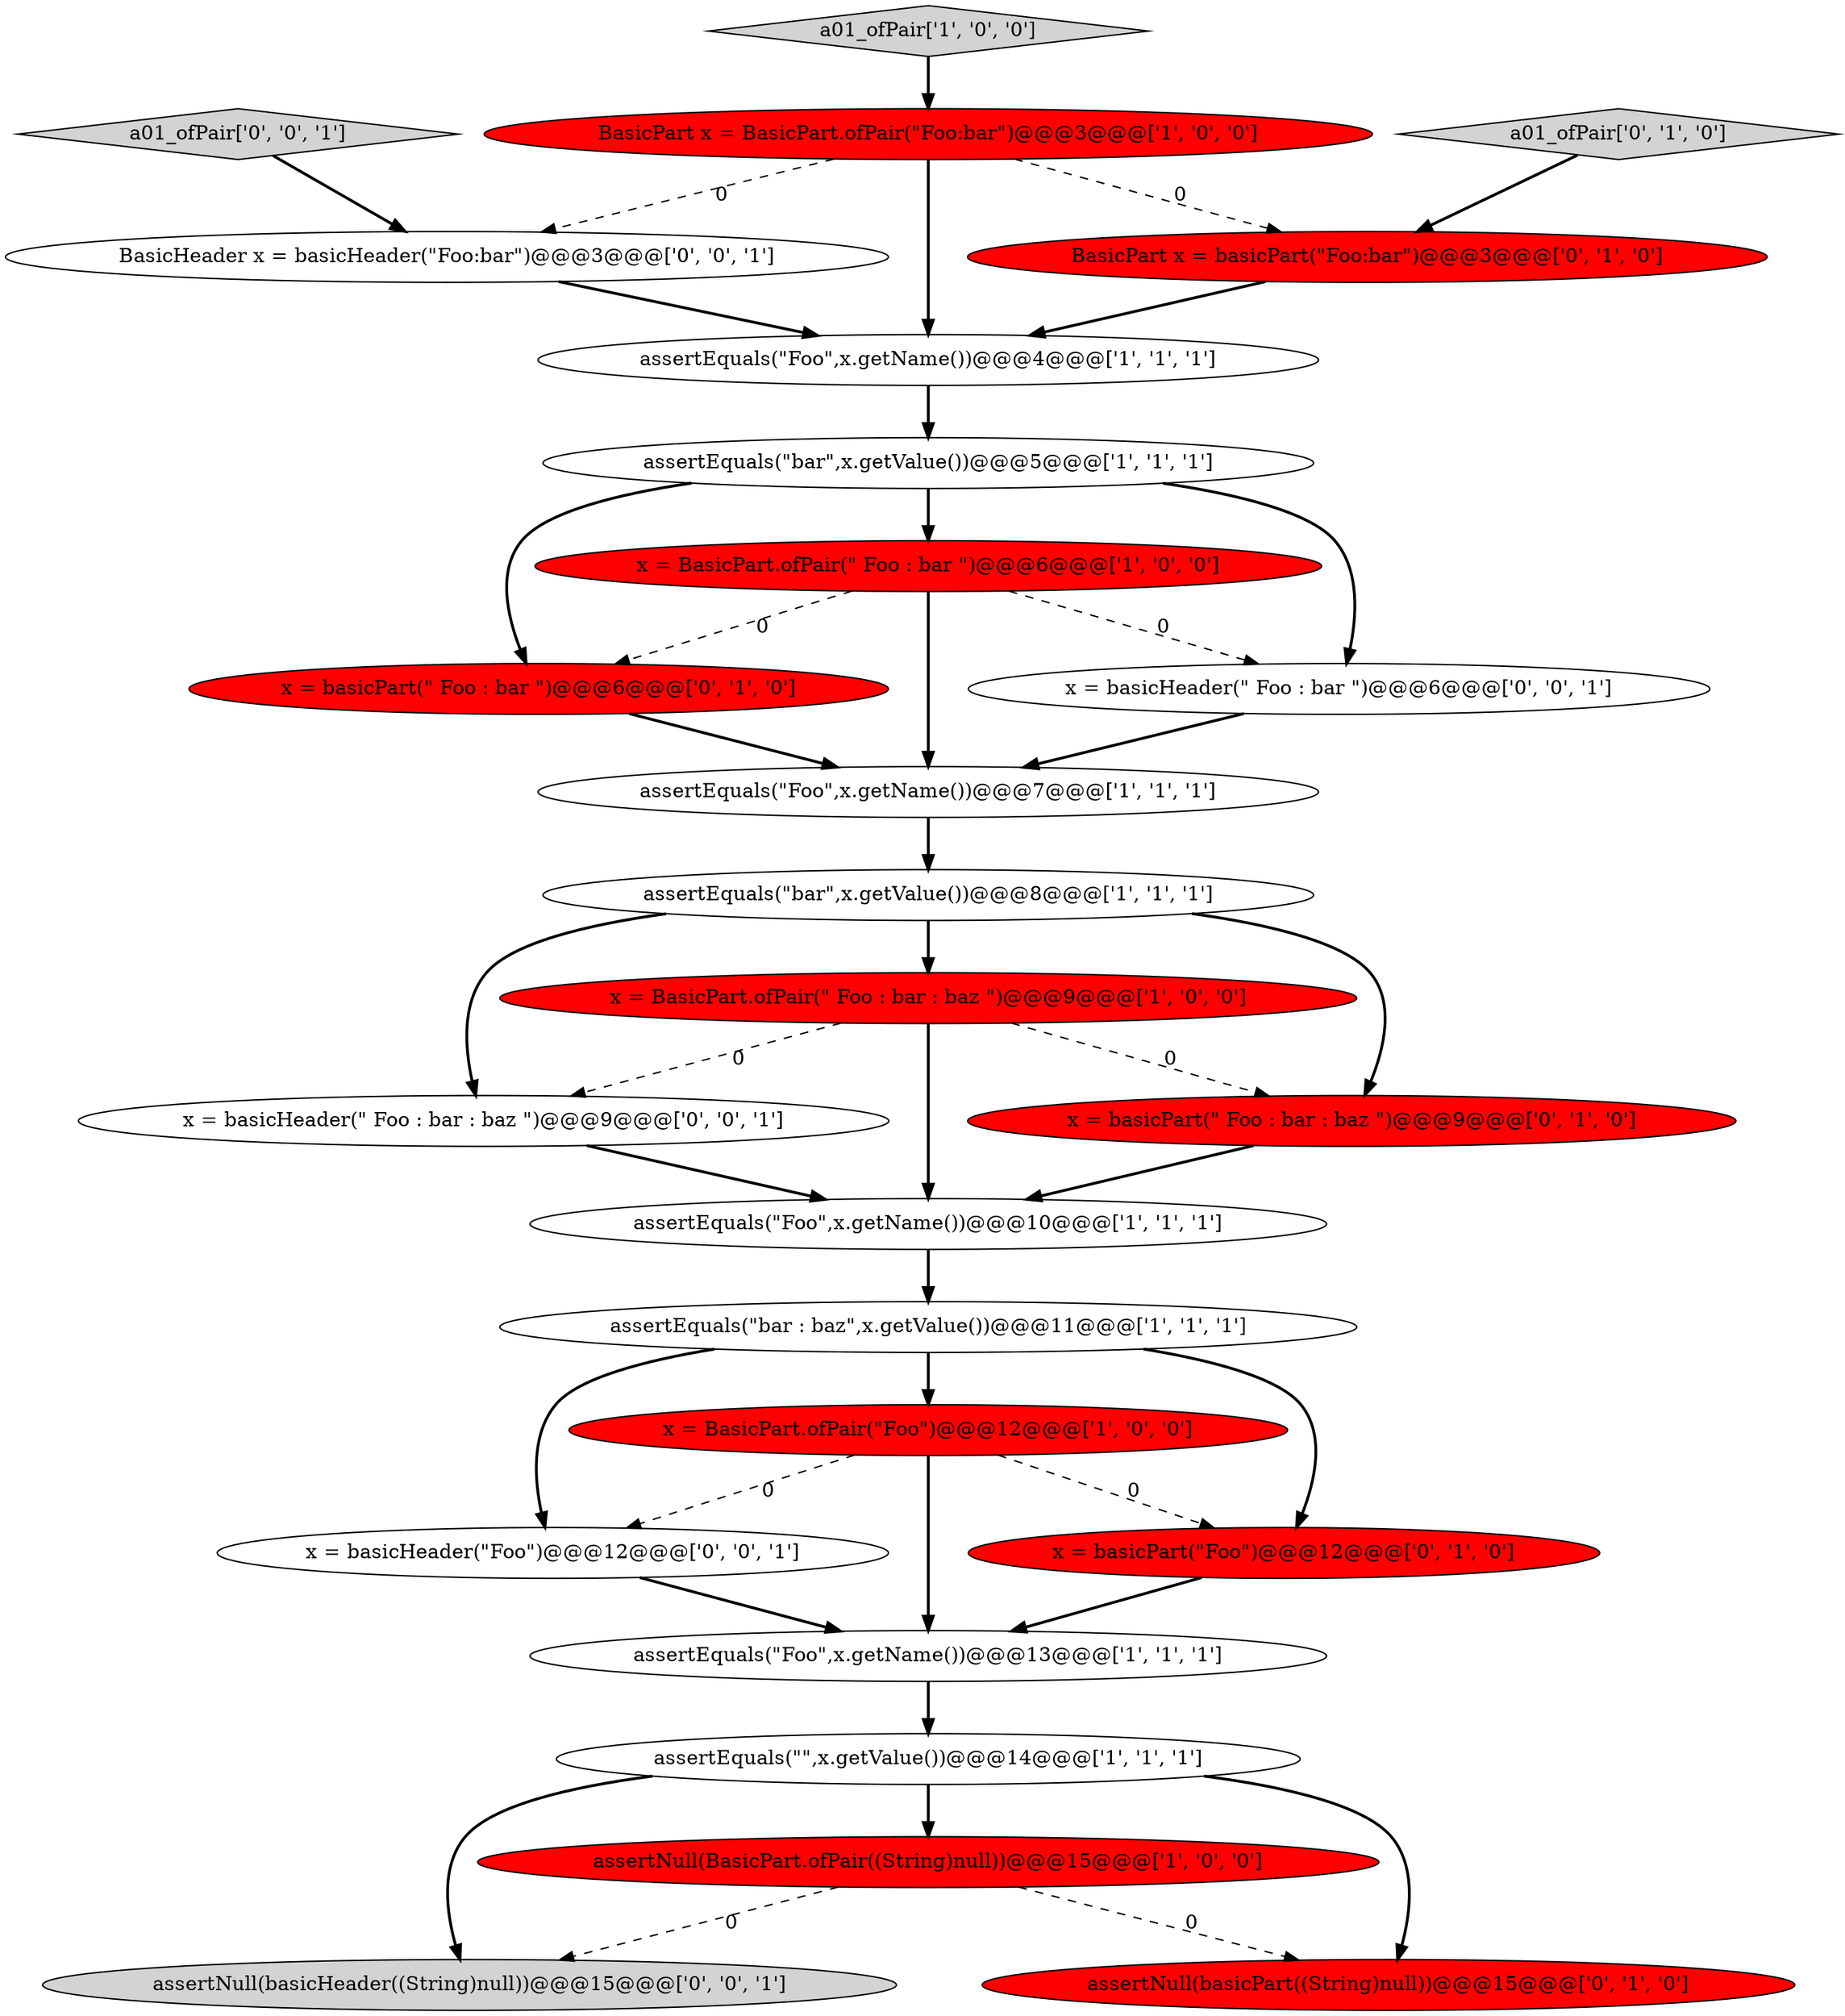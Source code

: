 digraph {
22 [style = filled, label = "assertNull(basicHeader((String)null))@@@15@@@['0', '0', '1']", fillcolor = lightgray, shape = ellipse image = "AAA0AAABBB3BBB"];
25 [style = filled, label = "a01_ofPair['0', '0', '1']", fillcolor = lightgray, shape = diamond image = "AAA0AAABBB3BBB"];
11 [style = filled, label = "a01_ofPair['1', '0', '0']", fillcolor = lightgray, shape = diamond image = "AAA0AAABBB1BBB"];
16 [style = filled, label = "assertNull(basicPart((String)null))@@@15@@@['0', '1', '0']", fillcolor = red, shape = ellipse image = "AAA1AAABBB2BBB"];
5 [style = filled, label = "assertEquals(\"\",x.getValue())@@@14@@@['1', '1', '1']", fillcolor = white, shape = ellipse image = "AAA0AAABBB1BBB"];
9 [style = filled, label = "assertEquals(\"bar : baz\",x.getValue())@@@11@@@['1', '1', '1']", fillcolor = white, shape = ellipse image = "AAA0AAABBB1BBB"];
7 [style = filled, label = "x = BasicPart.ofPair(\" Foo : bar : baz \")@@@9@@@['1', '0', '0']", fillcolor = red, shape = ellipse image = "AAA1AAABBB1BBB"];
19 [style = filled, label = "x = basicPart(\" Foo : bar : baz \")@@@9@@@['0', '1', '0']", fillcolor = red, shape = ellipse image = "AAA1AAABBB2BBB"];
20 [style = filled, label = "x = basicHeader(\" Foo : bar : baz \")@@@9@@@['0', '0', '1']", fillcolor = white, shape = ellipse image = "AAA0AAABBB3BBB"];
13 [style = filled, label = "x = BasicPart.ofPair(\" Foo : bar \")@@@6@@@['1', '0', '0']", fillcolor = red, shape = ellipse image = "AAA1AAABBB1BBB"];
6 [style = filled, label = "assertNull(BasicPart.ofPair((String)null))@@@15@@@['1', '0', '0']", fillcolor = red, shape = ellipse image = "AAA1AAABBB1BBB"];
8 [style = filled, label = "assertEquals(\"Foo\",x.getName())@@@7@@@['1', '1', '1']", fillcolor = white, shape = ellipse image = "AAA0AAABBB1BBB"];
24 [style = filled, label = "BasicHeader x = basicHeader(\"Foo:bar\")@@@3@@@['0', '0', '1']", fillcolor = white, shape = ellipse image = "AAA0AAABBB3BBB"];
18 [style = filled, label = "a01_ofPair['0', '1', '0']", fillcolor = lightgray, shape = diamond image = "AAA0AAABBB2BBB"];
0 [style = filled, label = "assertEquals(\"Foo\",x.getName())@@@4@@@['1', '1', '1']", fillcolor = white, shape = ellipse image = "AAA0AAABBB1BBB"];
21 [style = filled, label = "x = basicHeader(\" Foo : bar \")@@@6@@@['0', '0', '1']", fillcolor = white, shape = ellipse image = "AAA0AAABBB3BBB"];
23 [style = filled, label = "x = basicHeader(\"Foo\")@@@12@@@['0', '0', '1']", fillcolor = white, shape = ellipse image = "AAA0AAABBB3BBB"];
3 [style = filled, label = "assertEquals(\"bar\",x.getValue())@@@8@@@['1', '1', '1']", fillcolor = white, shape = ellipse image = "AAA0AAABBB1BBB"];
1 [style = filled, label = "BasicPart x = BasicPart.ofPair(\"Foo:bar\")@@@3@@@['1', '0', '0']", fillcolor = red, shape = ellipse image = "AAA1AAABBB1BBB"];
4 [style = filled, label = "x = BasicPart.ofPair(\"Foo\")@@@12@@@['1', '0', '0']", fillcolor = red, shape = ellipse image = "AAA1AAABBB1BBB"];
15 [style = filled, label = "BasicPart x = basicPart(\"Foo:bar\")@@@3@@@['0', '1', '0']", fillcolor = red, shape = ellipse image = "AAA1AAABBB2BBB"];
2 [style = filled, label = "assertEquals(\"bar\",x.getValue())@@@5@@@['1', '1', '1']", fillcolor = white, shape = ellipse image = "AAA0AAABBB1BBB"];
12 [style = filled, label = "assertEquals(\"Foo\",x.getName())@@@10@@@['1', '1', '1']", fillcolor = white, shape = ellipse image = "AAA0AAABBB1BBB"];
14 [style = filled, label = "x = basicPart(\" Foo : bar \")@@@6@@@['0', '1', '0']", fillcolor = red, shape = ellipse image = "AAA1AAABBB2BBB"];
10 [style = filled, label = "assertEquals(\"Foo\",x.getName())@@@13@@@['1', '1', '1']", fillcolor = white, shape = ellipse image = "AAA0AAABBB1BBB"];
17 [style = filled, label = "x = basicPart(\"Foo\")@@@12@@@['0', '1', '0']", fillcolor = red, shape = ellipse image = "AAA1AAABBB2BBB"];
4->10 [style = bold, label=""];
17->10 [style = bold, label=""];
19->12 [style = bold, label=""];
4->17 [style = dashed, label="0"];
7->12 [style = bold, label=""];
11->1 [style = bold, label=""];
24->0 [style = bold, label=""];
1->15 [style = dashed, label="0"];
9->4 [style = bold, label=""];
0->2 [style = bold, label=""];
8->3 [style = bold, label=""];
18->15 [style = bold, label=""];
21->8 [style = bold, label=""];
7->20 [style = dashed, label="0"];
9->17 [style = bold, label=""];
1->0 [style = bold, label=""];
12->9 [style = bold, label=""];
6->22 [style = dashed, label="0"];
13->14 [style = dashed, label="0"];
2->13 [style = bold, label=""];
5->16 [style = bold, label=""];
9->23 [style = bold, label=""];
25->24 [style = bold, label=""];
3->20 [style = bold, label=""];
6->16 [style = dashed, label="0"];
13->21 [style = dashed, label="0"];
10->5 [style = bold, label=""];
5->6 [style = bold, label=""];
3->19 [style = bold, label=""];
3->7 [style = bold, label=""];
7->19 [style = dashed, label="0"];
2->21 [style = bold, label=""];
1->24 [style = dashed, label="0"];
15->0 [style = bold, label=""];
2->14 [style = bold, label=""];
20->12 [style = bold, label=""];
23->10 [style = bold, label=""];
14->8 [style = bold, label=""];
13->8 [style = bold, label=""];
5->22 [style = bold, label=""];
4->23 [style = dashed, label="0"];
}

